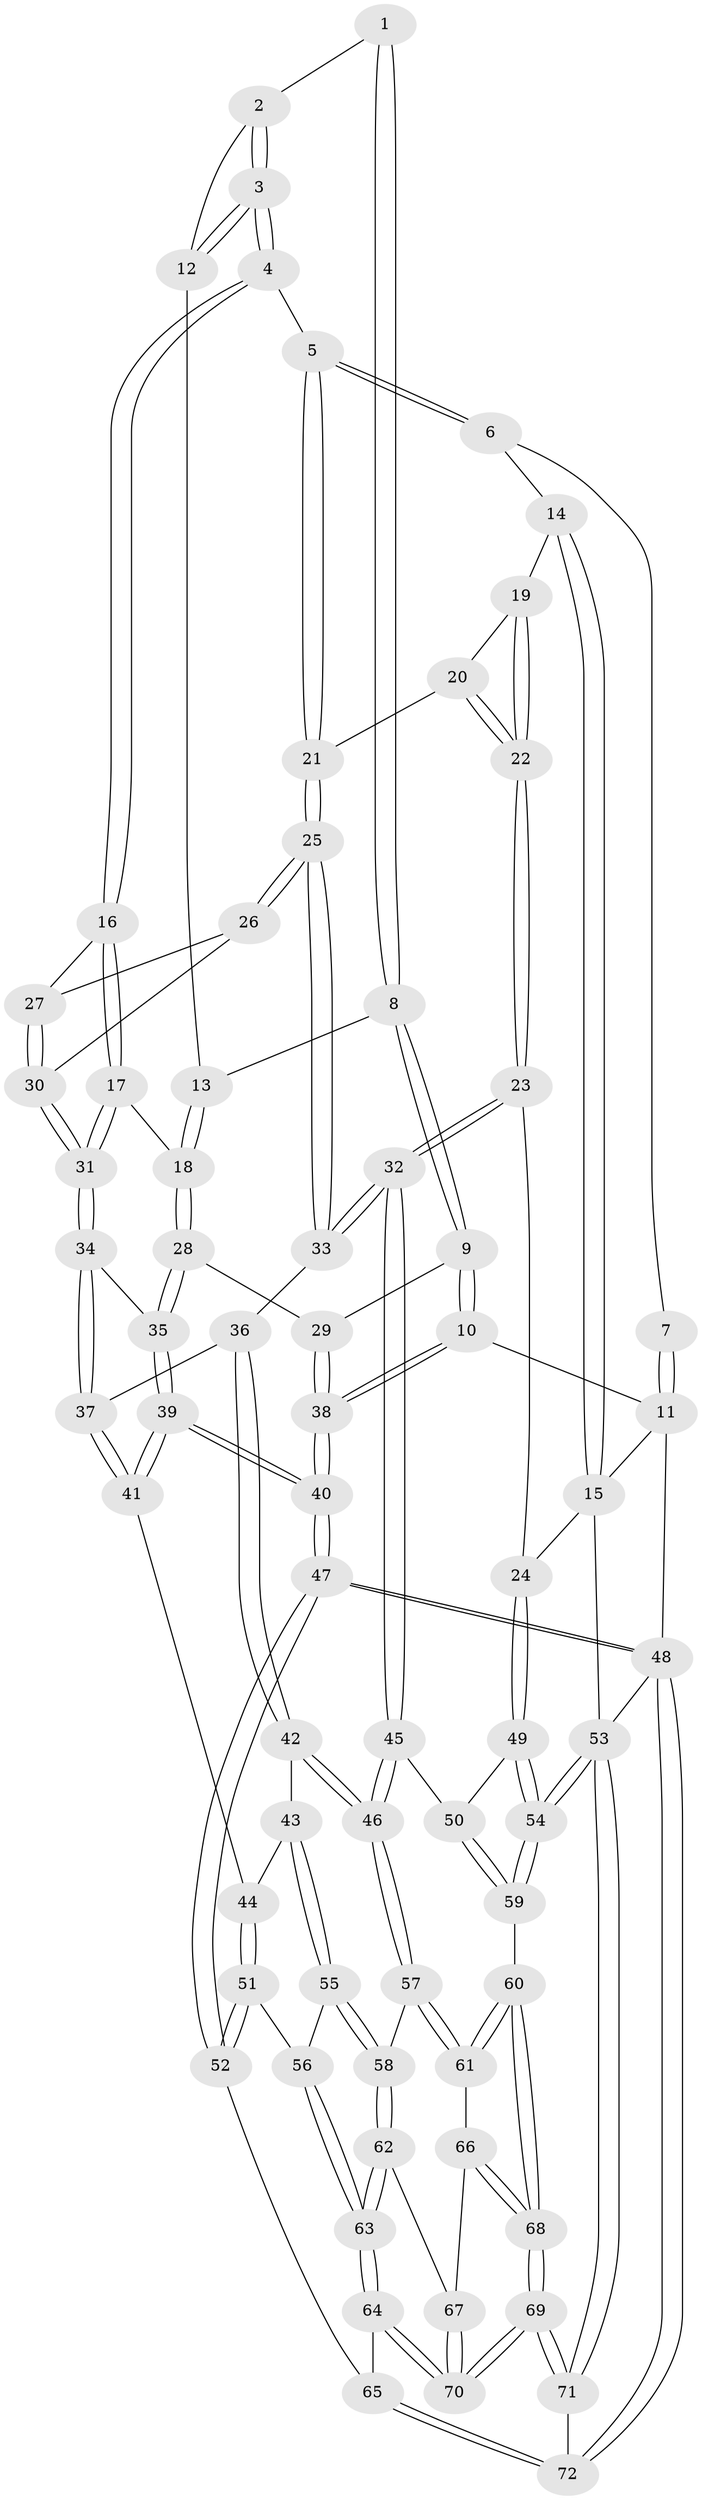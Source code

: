// Generated by graph-tools (version 1.1) at 2025/00/03/09/25 05:00:18]
// undirected, 72 vertices, 177 edges
graph export_dot {
graph [start="1"]
  node [color=gray90,style=filled];
  1 [pos="+0.18902138780598066+0"];
  2 [pos="+0.21877904472286866+0"];
  3 [pos="+0.3758176504346844+0.07486306594638686"];
  4 [pos="+0.42965784493985987+0.08137455418044372"];
  5 [pos="+0.4348487786417321+0.07710061179880004"];
  6 [pos="+0.5727615818242968+0"];
  7 [pos="+0.14250275215164002+0"];
  8 [pos="+0.19294964822652758+0.0873186723373477"];
  9 [pos="+0.16771425198152226+0.20724144016284113"];
  10 [pos="+0+0"];
  11 [pos="+0+0"];
  12 [pos="+0.32893793122914966+0.08191533501822497"];
  13 [pos="+0.3125090983696148+0.0929148589852103"];
  14 [pos="+0.6911100345804073+0"];
  15 [pos="+1+0"];
  16 [pos="+0.40266862564441525+0.13901093108014084"];
  17 [pos="+0.3902617467610009+0.14894542993949458"];
  18 [pos="+0.32003281914212084+0.1927535381471234"];
  19 [pos="+0.6976294266545409+0"];
  20 [pos="+0.5367769424452278+0.18662655143066467"];
  21 [pos="+0.5367363213744891+0.18666529601396"];
  22 [pos="+0.7695730431111112+0.11642532947791065"];
  23 [pos="+0.8439756259804866+0.2971262122322035"];
  24 [pos="+1+0.2790651247412929"];
  25 [pos="+0.5293539645400137+0.25481068395848716"];
  26 [pos="+0.5225534828910724+0.25505387208896574"];
  27 [pos="+0.4213355163235541+0.1682716434602653"];
  28 [pos="+0.26693848134361636+0.2445660326489438"];
  29 [pos="+0.16831988435071008+0.20909515993526206"];
  30 [pos="+0.42957344910418843+0.28125873631958653"];
  31 [pos="+0.41694672344937544+0.28771052140385933"];
  32 [pos="+0.7729028920652162+0.3735529432396087"];
  33 [pos="+0.6311309664415132+0.3501556465978427"];
  34 [pos="+0.3781299408887315+0.3132242606897121"];
  35 [pos="+0.3204896753934434+0.31327613476089317"];
  36 [pos="+0.48774285064489503+0.4280005913596833"];
  37 [pos="+0.4866726949667882+0.4277270445652565"];
  38 [pos="+0+0.5665785600881071"];
  39 [pos="+0.27659283138970614+0.4877891100905224"];
  40 [pos="+0+0.6385282044180781"];
  41 [pos="+0.3023669762167031+0.49733414834599904"];
  42 [pos="+0.49841024377438264+0.5476533041114866"];
  43 [pos="+0.48687774101715425+0.5658685501970406"];
  44 [pos="+0.3085427836667251+0.503112905200703"];
  45 [pos="+0.761850939013397+0.4988066204943884"];
  46 [pos="+0.7458890070710773+0.5187884618110838"];
  47 [pos="+0+0.7147672047772048"];
  48 [pos="+0+1"];
  49 [pos="+1+0.5266575013181354"];
  50 [pos="+0.8470235612642193+0.5738775327638099"];
  51 [pos="+0.3976469914209259+0.6780449042176306"];
  52 [pos="+0.2997992091242369+0.8190974253054762"];
  53 [pos="+1+1"];
  54 [pos="+1+0.823295340953654"];
  55 [pos="+0.48384330386208607+0.6204939787353062"];
  56 [pos="+0.46648708839351927+0.6456780308527009"];
  57 [pos="+0.6926934412804763+0.6411365812727217"];
  58 [pos="+0.6783167867138842+0.6595810931965924"];
  59 [pos="+0.971372978198839+0.7595126141762948"];
  60 [pos="+0.9252915623520079+0.7799763753672305"];
  61 [pos="+0.831511398226259+0.7528931145278978"];
  62 [pos="+0.668445244617794+0.6924533061135967"];
  63 [pos="+0.5950190398868496+0.8200853355671631"];
  64 [pos="+0.5867574293326533+0.8607282135785591"];
  65 [pos="+0.35753067859795173+0.8753529346594514"];
  66 [pos="+0.7651859590330486+0.775310802634744"];
  67 [pos="+0.7620786345358463+0.7752885469392916"];
  68 [pos="+0.8323785891886449+0.8726143696068785"];
  69 [pos="+0.7141944269350303+1"];
  70 [pos="+0.6891503863429763+0.9804330666410626"];
  71 [pos="+0.7476203160286056+1"];
  72 [pos="+0.3568783342243009+1"];
  1 -- 2;
  1 -- 8;
  1 -- 8;
  2 -- 3;
  2 -- 3;
  2 -- 12;
  3 -- 4;
  3 -- 4;
  3 -- 12;
  3 -- 12;
  4 -- 5;
  4 -- 16;
  4 -- 16;
  5 -- 6;
  5 -- 6;
  5 -- 21;
  5 -- 21;
  6 -- 7;
  6 -- 14;
  7 -- 11;
  7 -- 11;
  8 -- 9;
  8 -- 9;
  8 -- 13;
  9 -- 10;
  9 -- 10;
  9 -- 29;
  10 -- 11;
  10 -- 38;
  10 -- 38;
  11 -- 15;
  11 -- 48;
  12 -- 13;
  13 -- 18;
  13 -- 18;
  14 -- 15;
  14 -- 15;
  14 -- 19;
  15 -- 24;
  15 -- 53;
  16 -- 17;
  16 -- 17;
  16 -- 27;
  17 -- 18;
  17 -- 31;
  17 -- 31;
  18 -- 28;
  18 -- 28;
  19 -- 20;
  19 -- 22;
  19 -- 22;
  20 -- 21;
  20 -- 22;
  20 -- 22;
  21 -- 25;
  21 -- 25;
  22 -- 23;
  22 -- 23;
  23 -- 24;
  23 -- 32;
  23 -- 32;
  24 -- 49;
  24 -- 49;
  25 -- 26;
  25 -- 26;
  25 -- 33;
  25 -- 33;
  26 -- 27;
  26 -- 30;
  27 -- 30;
  27 -- 30;
  28 -- 29;
  28 -- 35;
  28 -- 35;
  29 -- 38;
  29 -- 38;
  30 -- 31;
  30 -- 31;
  31 -- 34;
  31 -- 34;
  32 -- 33;
  32 -- 33;
  32 -- 45;
  32 -- 45;
  33 -- 36;
  34 -- 35;
  34 -- 37;
  34 -- 37;
  35 -- 39;
  35 -- 39;
  36 -- 37;
  36 -- 42;
  36 -- 42;
  37 -- 41;
  37 -- 41;
  38 -- 40;
  38 -- 40;
  39 -- 40;
  39 -- 40;
  39 -- 41;
  39 -- 41;
  40 -- 47;
  40 -- 47;
  41 -- 44;
  42 -- 43;
  42 -- 46;
  42 -- 46;
  43 -- 44;
  43 -- 55;
  43 -- 55;
  44 -- 51;
  44 -- 51;
  45 -- 46;
  45 -- 46;
  45 -- 50;
  46 -- 57;
  46 -- 57;
  47 -- 48;
  47 -- 48;
  47 -- 52;
  47 -- 52;
  48 -- 72;
  48 -- 72;
  48 -- 53;
  49 -- 50;
  49 -- 54;
  49 -- 54;
  50 -- 59;
  50 -- 59;
  51 -- 52;
  51 -- 52;
  51 -- 56;
  52 -- 65;
  53 -- 54;
  53 -- 54;
  53 -- 71;
  53 -- 71;
  54 -- 59;
  54 -- 59;
  55 -- 56;
  55 -- 58;
  55 -- 58;
  56 -- 63;
  56 -- 63;
  57 -- 58;
  57 -- 61;
  57 -- 61;
  58 -- 62;
  58 -- 62;
  59 -- 60;
  60 -- 61;
  60 -- 61;
  60 -- 68;
  60 -- 68;
  61 -- 66;
  62 -- 63;
  62 -- 63;
  62 -- 67;
  63 -- 64;
  63 -- 64;
  64 -- 65;
  64 -- 70;
  64 -- 70;
  65 -- 72;
  65 -- 72;
  66 -- 67;
  66 -- 68;
  66 -- 68;
  67 -- 70;
  67 -- 70;
  68 -- 69;
  68 -- 69;
  69 -- 70;
  69 -- 70;
  69 -- 71;
  69 -- 71;
  71 -- 72;
}
